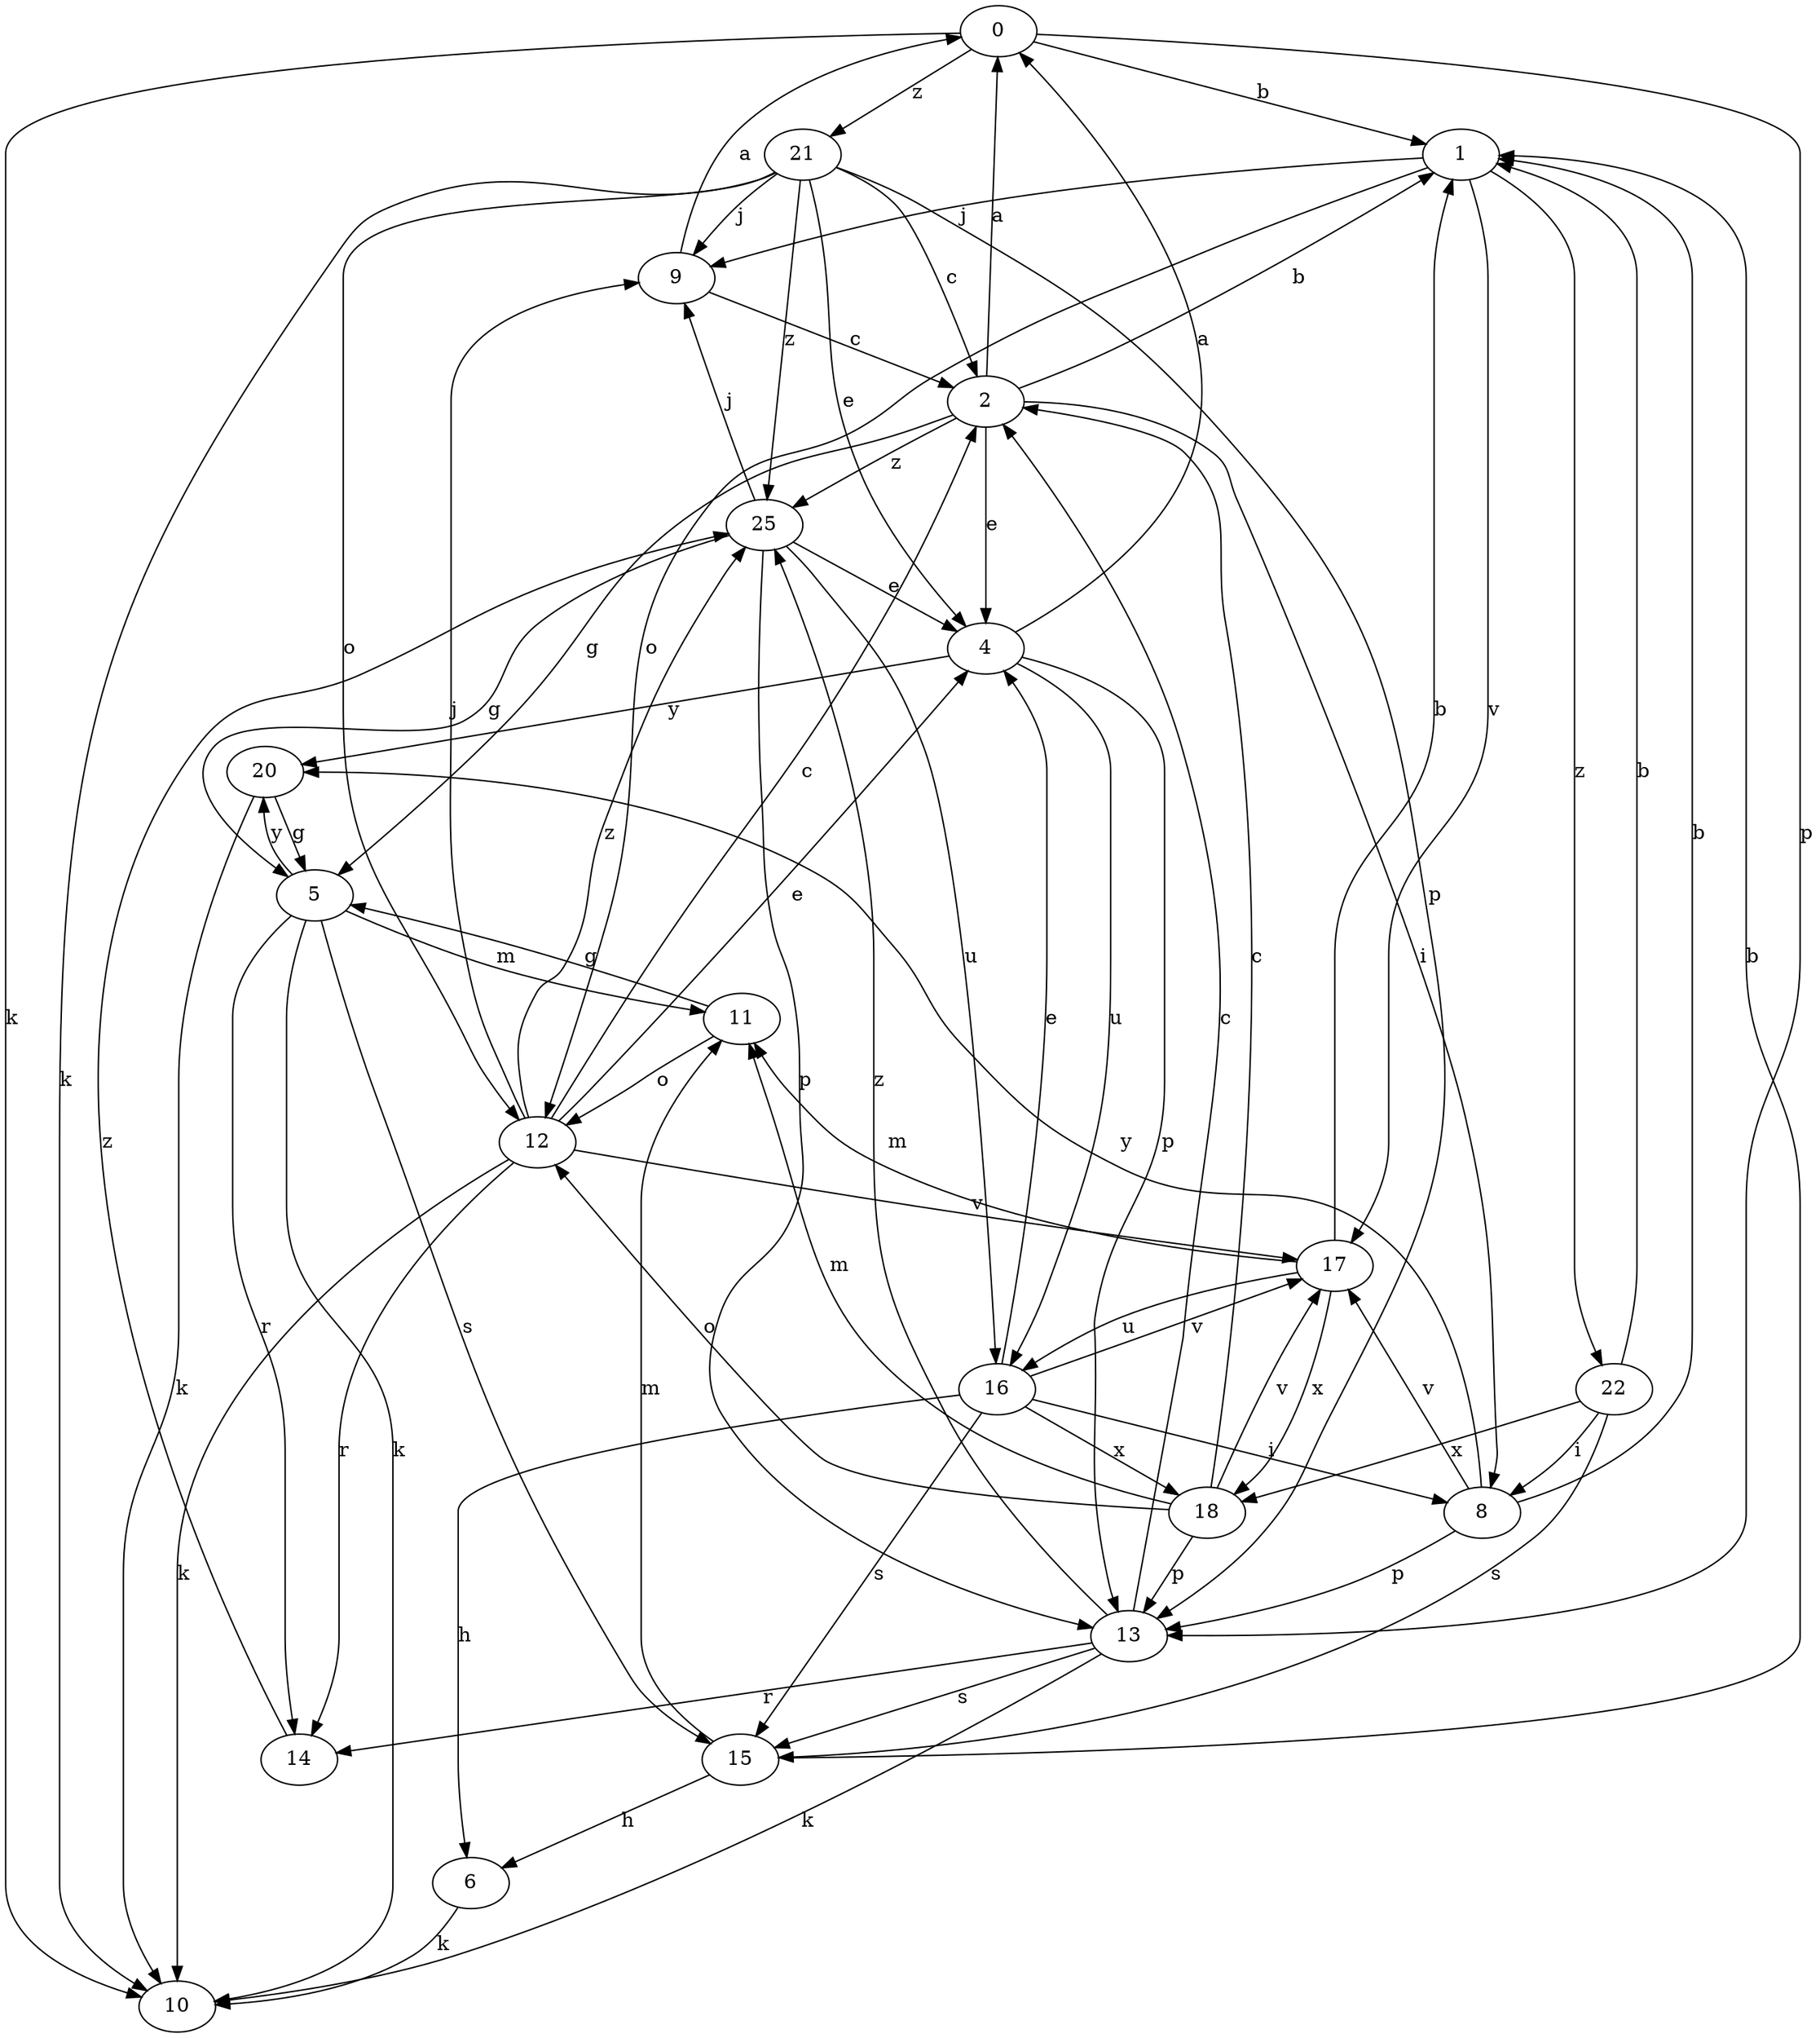 strict digraph  {
0;
1;
2;
4;
5;
6;
8;
9;
10;
11;
12;
13;
14;
15;
16;
17;
18;
20;
21;
22;
25;
0 -> 1  [label=b];
0 -> 10  [label=k];
0 -> 13  [label=p];
0 -> 21  [label=z];
1 -> 9  [label=j];
1 -> 12  [label=o];
1 -> 17  [label=v];
1 -> 22  [label=z];
2 -> 0  [label=a];
2 -> 1  [label=b];
2 -> 4  [label=e];
2 -> 5  [label=g];
2 -> 8  [label=i];
2 -> 25  [label=z];
4 -> 0  [label=a];
4 -> 13  [label=p];
4 -> 16  [label=u];
4 -> 20  [label=y];
5 -> 10  [label=k];
5 -> 11  [label=m];
5 -> 14  [label=r];
5 -> 15  [label=s];
5 -> 20  [label=y];
6 -> 10  [label=k];
8 -> 1  [label=b];
8 -> 13  [label=p];
8 -> 17  [label=v];
8 -> 20  [label=y];
9 -> 0  [label=a];
9 -> 2  [label=c];
11 -> 5  [label=g];
11 -> 12  [label=o];
12 -> 2  [label=c];
12 -> 4  [label=e];
12 -> 9  [label=j];
12 -> 10  [label=k];
12 -> 14  [label=r];
12 -> 17  [label=v];
12 -> 25  [label=z];
13 -> 2  [label=c];
13 -> 10  [label=k];
13 -> 14  [label=r];
13 -> 15  [label=s];
13 -> 25  [label=z];
14 -> 25  [label=z];
15 -> 1  [label=b];
15 -> 6  [label=h];
15 -> 11  [label=m];
16 -> 4  [label=e];
16 -> 6  [label=h];
16 -> 8  [label=i];
16 -> 15  [label=s];
16 -> 17  [label=v];
16 -> 18  [label=x];
17 -> 1  [label=b];
17 -> 11  [label=m];
17 -> 16  [label=u];
17 -> 18  [label=x];
18 -> 2  [label=c];
18 -> 11  [label=m];
18 -> 12  [label=o];
18 -> 13  [label=p];
18 -> 17  [label=v];
20 -> 5  [label=g];
20 -> 10  [label=k];
21 -> 2  [label=c];
21 -> 4  [label=e];
21 -> 9  [label=j];
21 -> 10  [label=k];
21 -> 12  [label=o];
21 -> 13  [label=p];
21 -> 25  [label=z];
22 -> 1  [label=b];
22 -> 8  [label=i];
22 -> 15  [label=s];
22 -> 18  [label=x];
25 -> 4  [label=e];
25 -> 5  [label=g];
25 -> 9  [label=j];
25 -> 13  [label=p];
25 -> 16  [label=u];
}

